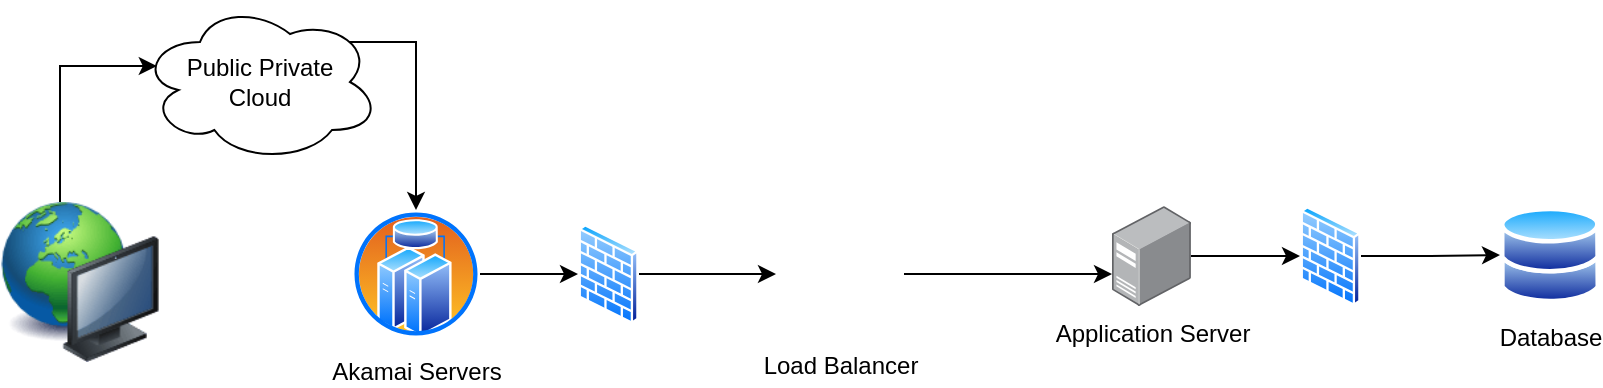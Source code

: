 <mxfile version="21.6.8" type="github">
  <diagram id="Z3PAJ1nnGkne7rxsH2KE" name="Page-1">
    <mxGraphModel dx="880" dy="426" grid="1" gridSize="10" guides="1" tooltips="1" connect="1" arrows="1" fold="1" page="1" pageScale="1" pageWidth="850" pageHeight="1100" math="0" shadow="0">
      <root>
        <mxCell id="0" />
        <mxCell id="1" parent="0" />
        <mxCell id="j4D3h6VHfXa6VxwGfoST-14" style="edgeStyle=orthogonalEdgeStyle;rounded=0;orthogonalLoop=1;jettySize=auto;html=1;entryX=0;entryY=0.5;entryDx=0;entryDy=0;" parent="1" source="j4D3h6VHfXa6VxwGfoST-1" target="FBhHrsaVjj8MHGfv0usg-10" edge="1">
          <mxGeometry relative="1" as="geometry">
            <mxPoint x="670" y="109.5" as="targetPoint" />
          </mxGeometry>
        </mxCell>
        <mxCell id="j4D3h6VHfXa6VxwGfoST-1" value="Application Server" style="image;points=[];aspect=fixed;html=1;align=center;shadow=0;dashed=0;image=img/lib/allied_telesis/computer_and_terminals/Server_Desktop.svg;" parent="1" vertex="1">
          <mxGeometry x="586" y="162" width="39.44" height="50" as="geometry" />
        </mxCell>
        <mxCell id="j4D3h6VHfXa6VxwGfoST-3" value="Database" style="image;aspect=fixed;perimeter=ellipsePerimeter;html=1;align=center;shadow=0;dashed=0;spacingTop=3;image=img/lib/active_directory/databases.svg;" parent="1" vertex="1">
          <mxGeometry x="780" y="162" width="50" height="49" as="geometry" />
        </mxCell>
        <mxCell id="FBhHrsaVjj8MHGfv0usg-5" style="edgeStyle=orthogonalEdgeStyle;rounded=0;orthogonalLoop=1;jettySize=auto;html=1;entryX=0;entryY=0.68;entryDx=0;entryDy=0;entryPerimeter=0;" edge="1" parent="1" source="j4D3h6VHfXa6VxwGfoST-4" target="j4D3h6VHfXa6VxwGfoST-1">
          <mxGeometry relative="1" as="geometry">
            <mxPoint x="540" y="116" as="targetPoint" />
          </mxGeometry>
        </mxCell>
        <mxCell id="j4D3h6VHfXa6VxwGfoST-4" value="Load Balancer" style="shape=image;html=1;verticalAlign=top;verticalLabelPosition=bottom;labelBackgroundColor=#ffffff;imageAspect=0;aspect=fixed;image=https://cdn2.iconfinder.com/data/icons/whcompare-isometric-web-hosting-servers/50/fast-website-load-speed-128.png" parent="1" vertex="1">
          <mxGeometry x="418" y="164" width="64" height="64" as="geometry" />
        </mxCell>
        <mxCell id="FBhHrsaVjj8MHGfv0usg-2" style="edgeStyle=orthogonalEdgeStyle;rounded=0;orthogonalLoop=1;jettySize=auto;html=1;entryX=0;entryY=0.5;entryDx=0;entryDy=0;" edge="1" parent="1" source="j4D3h6VHfXa6VxwGfoST-5" target="FBhHrsaVjj8MHGfv0usg-9">
          <mxGeometry relative="1" as="geometry">
            <mxPoint x="300" y="116" as="targetPoint" />
          </mxGeometry>
        </mxCell>
        <mxCell id="j4D3h6VHfXa6VxwGfoST-5" value="Akamai Servers" style="image;aspect=fixed;perimeter=ellipsePerimeter;html=1;align=center;shadow=0;dashed=0;spacingTop=3;image=img/lib/active_directory/cluster_server.svg;" parent="1" vertex="1">
          <mxGeometry x="206" y="164" width="64" height="64" as="geometry" />
        </mxCell>
        <mxCell id="j4D3h6VHfXa6VxwGfoST-10" style="edgeStyle=orthogonalEdgeStyle;rounded=0;orthogonalLoop=1;jettySize=auto;html=1;entryX=0.07;entryY=0.4;entryDx=0;entryDy=0;entryPerimeter=0;" parent="1" source="j4D3h6VHfXa6VxwGfoST-8" target="j4D3h6VHfXa6VxwGfoST-9" edge="1">
          <mxGeometry relative="1" as="geometry">
            <Array as="points">
              <mxPoint x="60" y="92" />
            </Array>
          </mxGeometry>
        </mxCell>
        <mxCell id="j4D3h6VHfXa6VxwGfoST-8" value="" style="image;html=1;image=img/lib/clip_art/computers/Network_128x128.png" parent="1" vertex="1">
          <mxGeometry x="30" y="160" width="80" height="80" as="geometry" />
        </mxCell>
        <mxCell id="j4D3h6VHfXa6VxwGfoST-11" style="edgeStyle=orthogonalEdgeStyle;rounded=0;orthogonalLoop=1;jettySize=auto;html=1;entryX=0.5;entryY=0;entryDx=0;entryDy=0;exitX=0.875;exitY=0.5;exitDx=0;exitDy=0;exitPerimeter=0;" parent="1" source="j4D3h6VHfXa6VxwGfoST-9" target="j4D3h6VHfXa6VxwGfoST-5" edge="1">
          <mxGeometry relative="1" as="geometry">
            <Array as="points">
              <mxPoint x="205" y="80" />
              <mxPoint x="238" y="80" />
            </Array>
          </mxGeometry>
        </mxCell>
        <mxCell id="j4D3h6VHfXa6VxwGfoST-9" value="Public Private&lt;br&gt;Cloud" style="ellipse;shape=cloud;whiteSpace=wrap;html=1;" parent="1" vertex="1">
          <mxGeometry x="100" y="60" width="120" height="80" as="geometry" />
        </mxCell>
        <mxCell id="FBhHrsaVjj8MHGfv0usg-3" style="edgeStyle=orthogonalEdgeStyle;rounded=0;orthogonalLoop=1;jettySize=auto;html=1;entryX=0;entryY=0.5;entryDx=0;entryDy=0;exitX=1;exitY=0.5;exitDx=0;exitDy=0;" edge="1" parent="1" source="FBhHrsaVjj8MHGfv0usg-9" target="j4D3h6VHfXa6VxwGfoST-4">
          <mxGeometry relative="1" as="geometry">
            <mxPoint x="350" y="116" as="sourcePoint" />
          </mxGeometry>
        </mxCell>
        <mxCell id="FBhHrsaVjj8MHGfv0usg-8" style="edgeStyle=orthogonalEdgeStyle;rounded=0;orthogonalLoop=1;jettySize=auto;html=1;entryX=0;entryY=0.5;entryDx=0;entryDy=0;exitX=1;exitY=0.5;exitDx=0;exitDy=0;" edge="1" parent="1" source="FBhHrsaVjj8MHGfv0usg-10" target="j4D3h6VHfXa6VxwGfoST-3">
          <mxGeometry relative="1" as="geometry">
            <mxPoint x="720" y="109.5" as="sourcePoint" />
          </mxGeometry>
        </mxCell>
        <mxCell id="FBhHrsaVjj8MHGfv0usg-9" value="" style="image;aspect=fixed;perimeter=ellipsePerimeter;html=1;align=center;shadow=0;dashed=0;spacingTop=3;image=img/lib/active_directory/firewall.svg;" vertex="1" parent="1">
          <mxGeometry x="319" y="171" width="30.5" height="50" as="geometry" />
        </mxCell>
        <mxCell id="FBhHrsaVjj8MHGfv0usg-10" value="" style="image;aspect=fixed;perimeter=ellipsePerimeter;html=1;align=center;shadow=0;dashed=0;spacingTop=3;image=img/lib/active_directory/firewall.svg;" vertex="1" parent="1">
          <mxGeometry x="680" y="162" width="30.5" height="50" as="geometry" />
        </mxCell>
      </root>
    </mxGraphModel>
  </diagram>
</mxfile>
